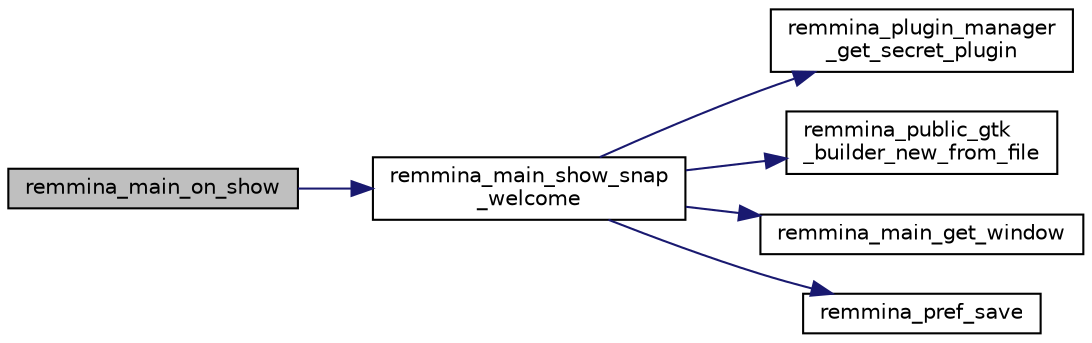 digraph "remmina_main_on_show"
{
  edge [fontname="Helvetica",fontsize="10",labelfontname="Helvetica",labelfontsize="10"];
  node [fontname="Helvetica",fontsize="10",shape=record];
  rankdir="LR";
  Node5202 [label="remmina_main_on_show",height=0.2,width=0.4,color="black", fillcolor="grey75", style="filled", fontcolor="black"];
  Node5202 -> Node5203 [color="midnightblue",fontsize="10",style="solid",fontname="Helvetica"];
  Node5203 [label="remmina_main_show_snap\l_welcome",height=0.2,width=0.4,color="black", fillcolor="white", style="filled",URL="$remmina__main_8c.html#ab08aae433b625c3a84330630fe2bd2d5"];
  Node5203 -> Node5204 [color="midnightblue",fontsize="10",style="solid",fontname="Helvetica"];
  Node5204 [label="remmina_plugin_manager\l_get_secret_plugin",height=0.2,width=0.4,color="black", fillcolor="white", style="filled",URL="$remmina__plugin__manager_8c.html#ad380a98f6624aa8c830015c8b428b7b4"];
  Node5203 -> Node5205 [color="midnightblue",fontsize="10",style="solid",fontname="Helvetica"];
  Node5205 [label="remmina_public_gtk\l_builder_new_from_file",height=0.2,width=0.4,color="black", fillcolor="white", style="filled",URL="$remmina__public_8c.html#a3031598a6e4f67d1519d8e5afba7da41"];
  Node5203 -> Node5206 [color="midnightblue",fontsize="10",style="solid",fontname="Helvetica"];
  Node5206 [label="remmina_main_get_window",height=0.2,width=0.4,color="black", fillcolor="white", style="filled",URL="$remmina__main_8c.html#a7740488de65c0e642895cc9dfba07b6e"];
  Node5203 -> Node5207 [color="midnightblue",fontsize="10",style="solid",fontname="Helvetica"];
  Node5207 [label="remmina_pref_save",height=0.2,width=0.4,color="black", fillcolor="white", style="filled",URL="$remmina__pref_8c.html#a1c614a5e7dc3cd415be6e0a926e26983"];
}
